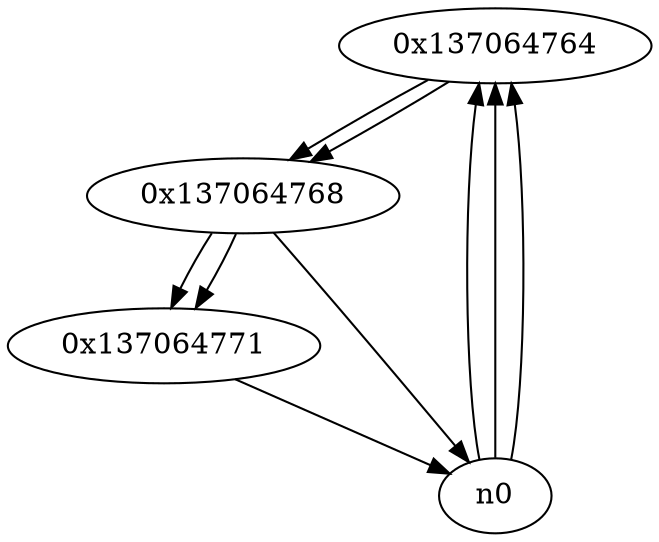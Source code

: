digraph G{
/* nodes */
  n1 [label="0x137064764"]
  n2 [label="0x137064768"]
  n3 [label="0x137064771"]
/* edges */
n1 -> n2;
n0 -> n1;
n0 -> n1;
n0 -> n1;
n2 -> n3;
n2 -> n0;
n1 -> n2;
n3 -> n0;
n2 -> n3;
}
